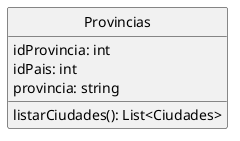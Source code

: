 @startuml Provincias
hide circle
class Provincias{
    idProvincia: int
    idPais: int
    provincia: string

    listarCiudades(): List<Ciudades>
}
@enduml